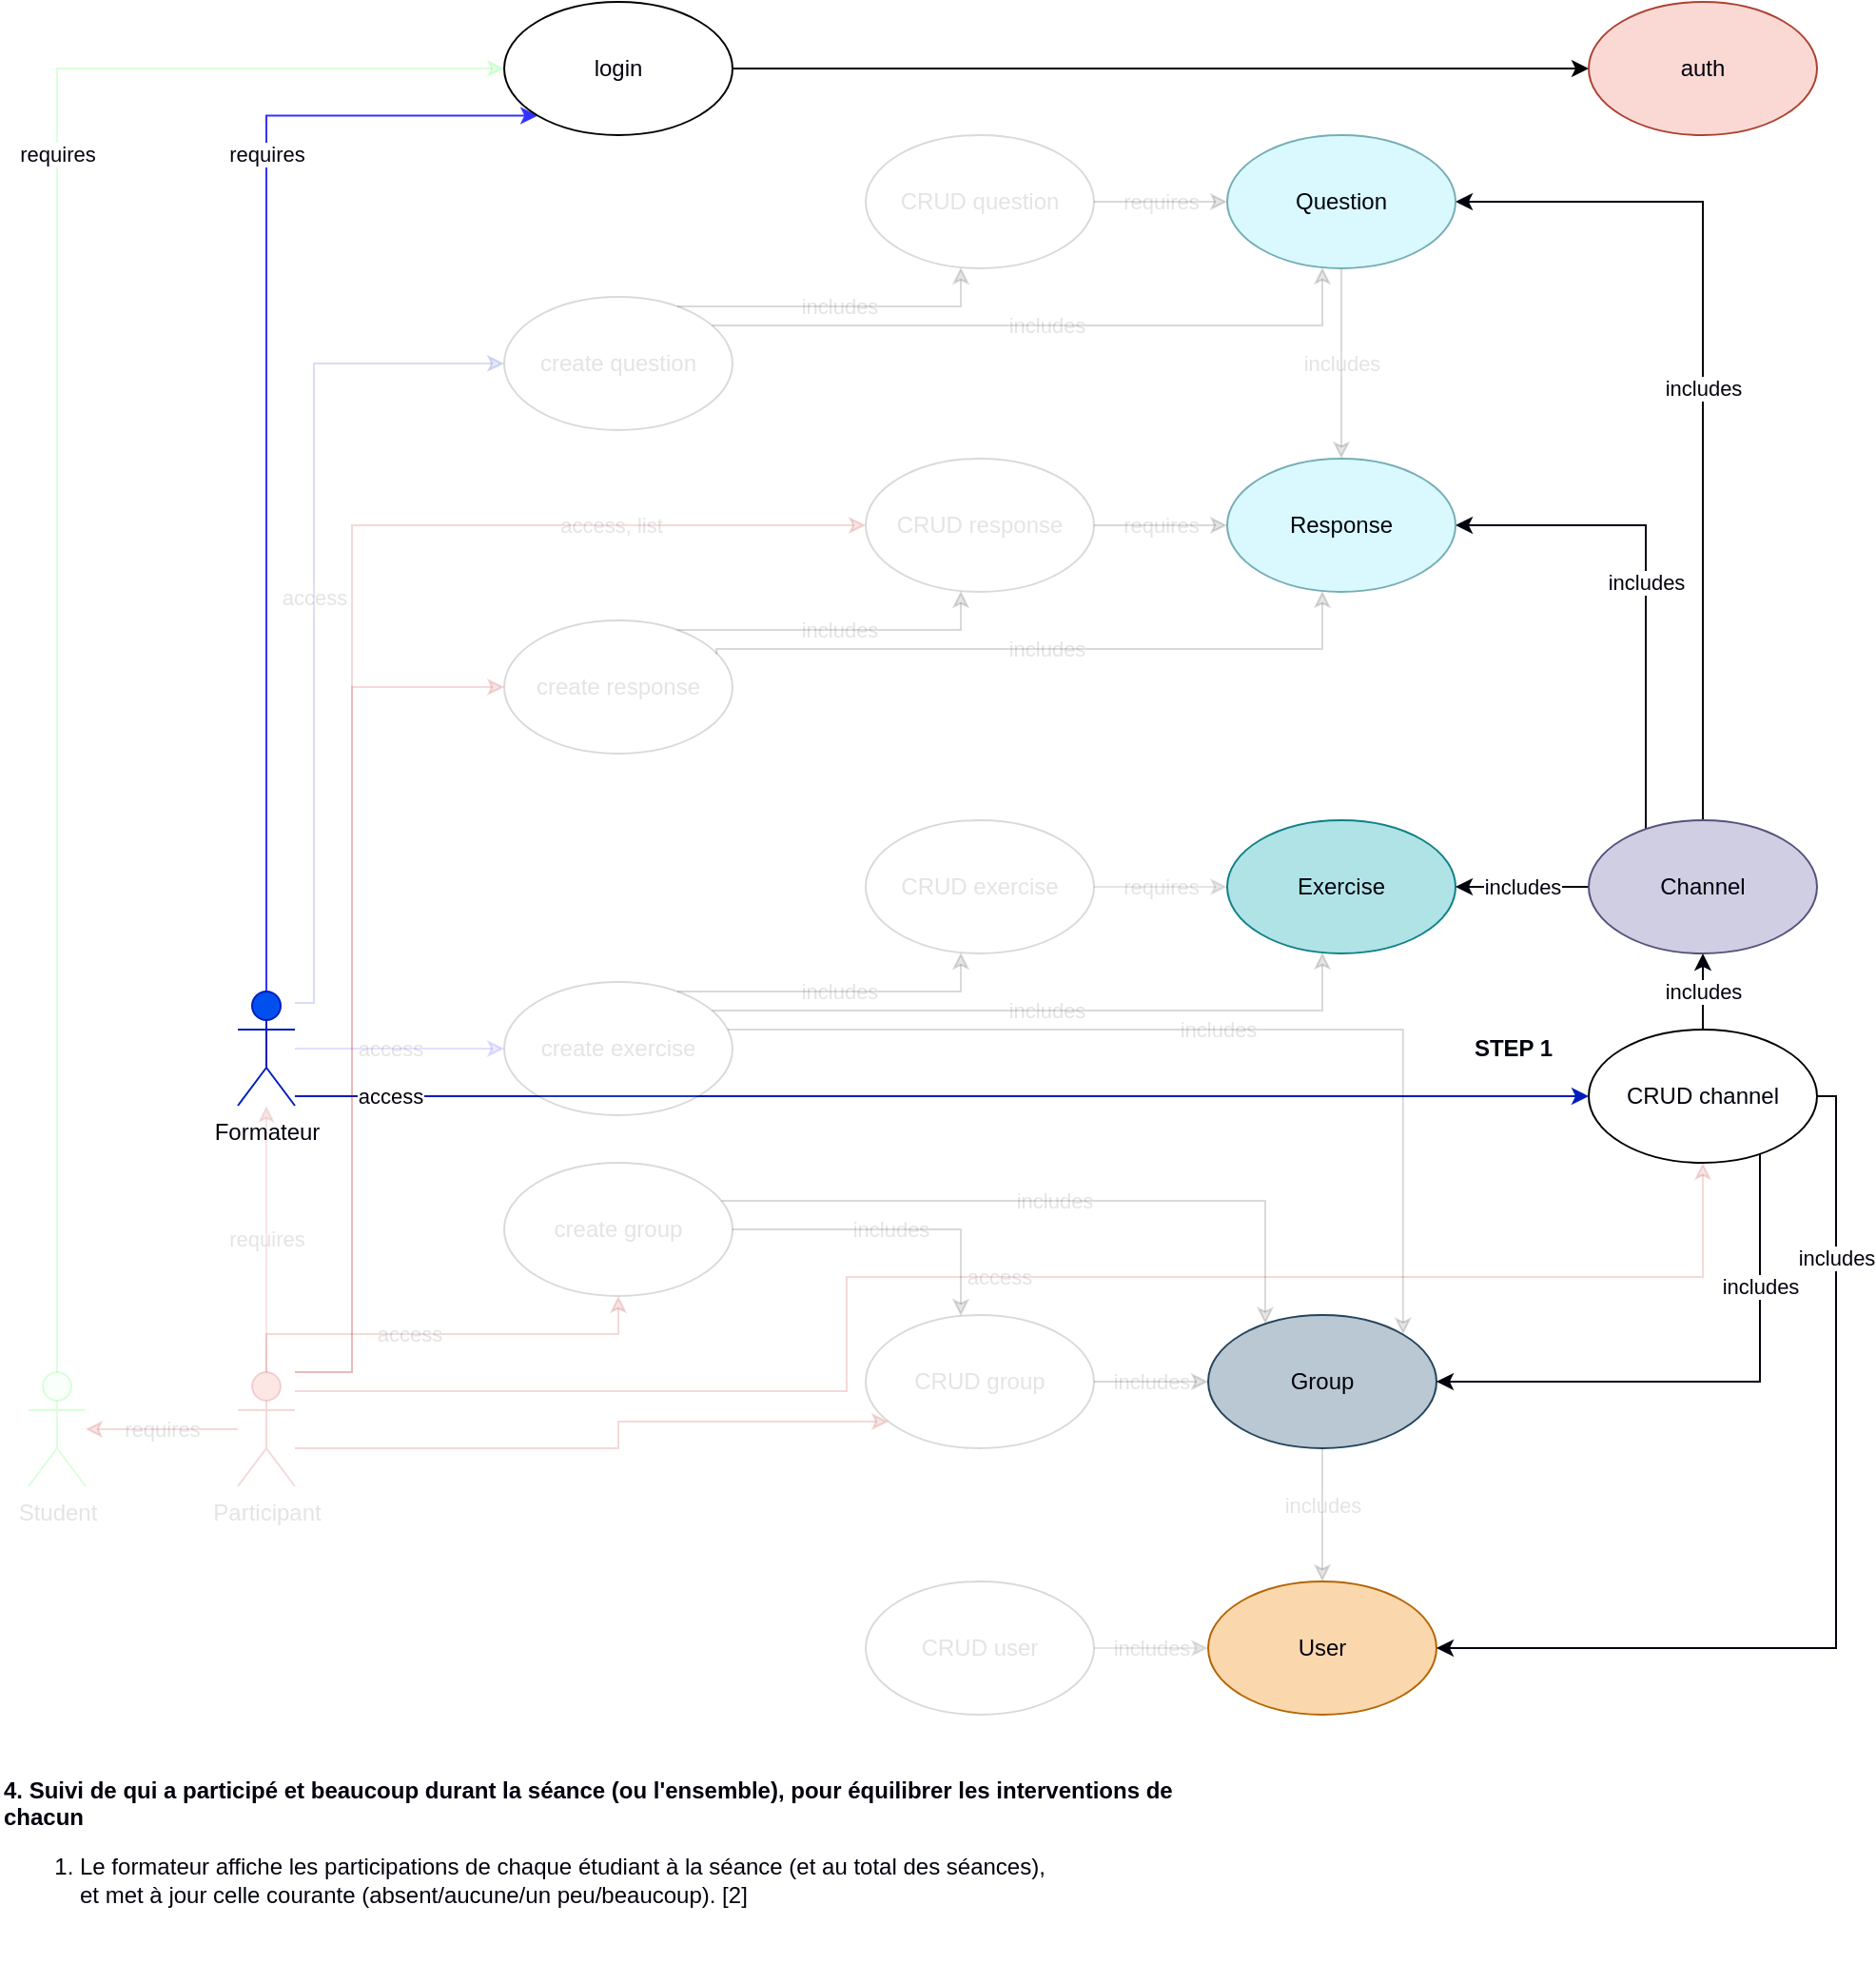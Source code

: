 <mxfile version="14.4.3" type="device"><diagram id="8VB8iuCWq6ncULq7JExO" name="Page-1"><mxGraphModel dx="3184" dy="2364" grid="1" gridSize="10" guides="1" tooltips="1" connect="1" arrows="1" fold="1" page="1" pageScale="1" pageWidth="850" pageHeight="1100" math="0" shadow="0"><root><mxCell id="0"/><mxCell id="1" parent="0"/><mxCell id="kcc16ZzfIbuYTJM_AT6h-113" value="access" style="edgeStyle=orthogonalEdgeStyle;rounded=0;orthogonalLoop=1;jettySize=auto;html=1;strokeColor=#001DBC;fillColor=#0050ef;fontColor=#00020D;" edge="1" parent="1" source="kcc16ZzfIbuYTJM_AT6h-3" target="kcc16ZzfIbuYTJM_AT6h-62"><mxGeometry x="-0.854" relative="1" as="geometry"><Array as="points"><mxPoint x="-100" y="-315"/><mxPoint x="-100" y="-315"/></Array><mxPoint as="offset"/></mxGeometry></mxCell><mxCell id="kcc16ZzfIbuYTJM_AT6h-81" value="create response" style="ellipse;whiteSpace=wrap;html=1;strokeOpacity=15;fillOpacity=10;fontColor=#00020D;textOpacity=10;" vertex="1" parent="1"><mxGeometry x="-160" y="-565" width="120" height="70" as="geometry"/></mxCell><mxCell id="kcc16ZzfIbuYTJM_AT6h-1" value="Exercise" style="ellipse;whiteSpace=wrap;html=1;fillColor=#b0e3e6;strokeColor=#0e8088;fillOpacity=100;strokeOpacity=100;fontColor=#00020D;" vertex="1" parent="1"><mxGeometry x="220" y="-460" width="120" height="70" as="geometry"/></mxCell><mxCell id="kcc16ZzfIbuYTJM_AT6h-30" value="access" style="edgeStyle=orthogonalEdgeStyle;rounded=0;orthogonalLoop=1;jettySize=auto;html=1;fillColor=#dae8fc;strokeColor=#3333FF;fillOpacity=10;strokeOpacity=15;fontColor=#00020D;textOpacity=10;" edge="1" parent="1" source="kcc16ZzfIbuYTJM_AT6h-3" target="kcc16ZzfIbuYTJM_AT6h-4"><mxGeometry x="-0.091" relative="1" as="geometry"><mxPoint as="offset"/></mxGeometry></mxCell><mxCell id="kcc16ZzfIbuYTJM_AT6h-31" style="edgeStyle=orthogonalEdgeStyle;rounded=0;orthogonalLoop=1;jettySize=auto;html=1;fillColor=#dae8fc;strokeColor=#3333FF;entryX=0;entryY=1;entryDx=0;entryDy=0;fontColor=#00020D;" edge="1" parent="1" source="kcc16ZzfIbuYTJM_AT6h-3" target="kcc16ZzfIbuYTJM_AT6h-6"><mxGeometry relative="1" as="geometry"><Array as="points"><mxPoint x="-285" y="-830"/></Array></mxGeometry></mxCell><mxCell id="kcc16ZzfIbuYTJM_AT6h-52" value="requires" style="edgeLabel;html=1;align=center;verticalAlign=middle;resizable=0;points=[];fontColor=#00020D;" vertex="1" connectable="0" parent="kcc16ZzfIbuYTJM_AT6h-31"><mxGeometry x="-0.198" y="-2" relative="1" as="geometry"><mxPoint x="-2" y="-198" as="offset"/></mxGeometry></mxCell><mxCell id="kcc16ZzfIbuYTJM_AT6h-76" value="access" style="edgeStyle=orthogonalEdgeStyle;rounded=0;orthogonalLoop=1;jettySize=auto;html=1;strokeColor=#001DBC;fillColor=#0050ef;strokeOpacity=15;fillOpacity=10;fontColor=#00020D;textOpacity=10;" edge="1" parent="1" source="kcc16ZzfIbuYTJM_AT6h-3" target="kcc16ZzfIbuYTJM_AT6h-74"><mxGeometry relative="1" as="geometry"><Array as="points"><mxPoint x="-260" y="-364"/><mxPoint x="-260" y="-700"/></Array></mxGeometry></mxCell><mxCell id="kcc16ZzfIbuYTJM_AT6h-3" value="Formateur" style="shape=umlActor;verticalLabelPosition=bottom;verticalAlign=top;html=1;outlineConnect=0;align=center;fillColor=#0050ef;strokeColor=#001DBC;fontColor=#00020D;" vertex="1" parent="1"><mxGeometry x="-300" y="-370" width="30" height="60" as="geometry"/></mxCell><mxCell id="kcc16ZzfIbuYTJM_AT6h-36" value="includes" style="edgeStyle=orthogonalEdgeStyle;rounded=0;orthogonalLoop=1;jettySize=auto;html=1;fillOpacity=10;strokeOpacity=15;fontColor=#00020D;textOpacity=10;" edge="1" parent="1" source="kcc16ZzfIbuYTJM_AT6h-4" target="kcc16ZzfIbuYTJM_AT6h-1"><mxGeometry relative="1" as="geometry"><Array as="points"><mxPoint x="270" y="-360"/></Array></mxGeometry></mxCell><mxCell id="kcc16ZzfIbuYTJM_AT6h-38" value="includes" style="edgeStyle=orthogonalEdgeStyle;rounded=0;orthogonalLoop=1;jettySize=auto;html=1;fillOpacity=10;strokeOpacity=15;fontColor=#00020D;textOpacity=10;" edge="1" parent="1" source="kcc16ZzfIbuYTJM_AT6h-4" target="kcc16ZzfIbuYTJM_AT6h-16"><mxGeometry relative="1" as="geometry"><Array as="points"><mxPoint x="80" y="-370"/></Array></mxGeometry></mxCell><mxCell id="kcc16ZzfIbuYTJM_AT6h-39" value="includes" style="edgeStyle=orthogonalEdgeStyle;rounded=0;orthogonalLoop=1;jettySize=auto;html=1;entryX=1;entryY=0;entryDx=0;entryDy=0;fillOpacity=10;strokeOpacity=15;fontColor=#00020D;textOpacity=10;" edge="1" parent="1" source="kcc16ZzfIbuYTJM_AT6h-4" target="kcc16ZzfIbuYTJM_AT6h-8"><mxGeometry relative="1" as="geometry"><Array as="points"><mxPoint x="313" y="-350"/></Array></mxGeometry></mxCell><mxCell id="kcc16ZzfIbuYTJM_AT6h-9" style="edgeStyle=orthogonalEdgeStyle;rounded=0;orthogonalLoop=1;jettySize=auto;html=1;fontColor=#00020D;" edge="1" parent="1" source="kcc16ZzfIbuYTJM_AT6h-6" target="kcc16ZzfIbuYTJM_AT6h-7"><mxGeometry relative="1" as="geometry"/></mxCell><mxCell id="kcc16ZzfIbuYTJM_AT6h-6" value="login" style="ellipse;whiteSpace=wrap;html=1;fontColor=#00020D;" vertex="1" parent="1"><mxGeometry x="-160" y="-890" width="120" height="70" as="geometry"/></mxCell><mxCell id="kcc16ZzfIbuYTJM_AT6h-7" value="&lt;span style=&quot;font-weight: normal&quot;&gt;auth&lt;/span&gt;" style="ellipse;whiteSpace=wrap;html=1;fontStyle=1;fillColor=#fad9d5;strokeColor=#ae4132;fontColor=#00020D;" vertex="1" parent="1"><mxGeometry x="410" y="-890" width="120" height="70" as="geometry"/></mxCell><mxCell id="kcc16ZzfIbuYTJM_AT6h-49" value="includes" style="edgeStyle=orthogonalEdgeStyle;rounded=0;orthogonalLoop=1;jettySize=auto;html=1;strokeColor=#00020D;fillOpacity=10;strokeOpacity=15;fontColor=#00020D;textOpacity=10;" edge="1" parent="1" source="kcc16ZzfIbuYTJM_AT6h-8" target="kcc16ZzfIbuYTJM_AT6h-47"><mxGeometry x="-0.143" relative="1" as="geometry"><mxPoint x="270" y="-90" as="sourcePoint"/><Array as="points"/><mxPoint as="offset"/></mxGeometry></mxCell><mxCell id="kcc16ZzfIbuYTJM_AT6h-8" value="Group" style="ellipse;whiteSpace=wrap;html=1;fillColor=#bac8d3;strokeColor=#23445d;fillOpacity=100;strokeOpacity=100;fontColor=#00020D;" vertex="1" parent="1"><mxGeometry x="210" y="-200" width="120" height="70" as="geometry"/></mxCell><mxCell id="kcc16ZzfIbuYTJM_AT6h-109" value="requires" style="edgeStyle=orthogonalEdgeStyle;rounded=0;orthogonalLoop=1;jettySize=auto;html=1;strokeColor=#00020D;fontColor=#00020D;textOpacity=10;fillOpacity=10;strokeOpacity=10;" edge="1" parent="1" source="kcc16ZzfIbuYTJM_AT6h-16" target="kcc16ZzfIbuYTJM_AT6h-1"><mxGeometry relative="1" as="geometry"/></mxCell><mxCell id="kcc16ZzfIbuYTJM_AT6h-16" value="CRUD exercise" style="ellipse;whiteSpace=wrap;html=1;fillOpacity=10;strokeOpacity=15;textOpacity=10;fontColor=#00020D;" vertex="1" parent="1"><mxGeometry x="30" y="-460" width="120" height="70" as="geometry"/></mxCell><mxCell id="kcc16ZzfIbuYTJM_AT6h-22" style="edgeStyle=orthogonalEdgeStyle;rounded=0;orthogonalLoop=1;jettySize=auto;html=1;entryX=0;entryY=0.5;entryDx=0;entryDy=0;fillColor=#d5e8d4;strokeColor=#03FF13;strokeOpacity=15;fillOpacity=10;fontColor=#00020D;" edge="1" parent="1" source="kcc16ZzfIbuYTJM_AT6h-19" target="kcc16ZzfIbuYTJM_AT6h-6"><mxGeometry relative="1" as="geometry"><Array as="points"><mxPoint x="-395" y="-855"/></Array></mxGeometry></mxCell><mxCell id="kcc16ZzfIbuYTJM_AT6h-50" value="requires" style="edgeLabel;html=1;align=center;verticalAlign=middle;resizable=0;points=[];fontColor=#00020D;" vertex="1" connectable="0" parent="kcc16ZzfIbuYTJM_AT6h-22"><mxGeometry x="-0.153" y="-4" relative="1" as="geometry"><mxPoint x="-4" y="-251" as="offset"/></mxGeometry></mxCell><mxCell id="kcc16ZzfIbuYTJM_AT6h-44" value="&lt;meta charset=&quot;utf-8&quot;&gt;&lt;span style=&quot;font-family: helvetica; font-size: 11px; font-style: normal; font-weight: 400; letter-spacing: normal; text-align: center; text-indent: 0px; text-transform: none; word-spacing: 0px; background-color: rgb(255, 255, 255); display: inline; float: none;&quot;&gt;access&lt;/span&gt;" style="edgeStyle=orthogonalEdgeStyle;rounded=0;orthogonalLoop=1;jettySize=auto;html=1;fillColor=#e51400;strokeColor=#B20000;fillOpacity=10;strokeOpacity=15;fontColor=#00020D;textOpacity=10;" edge="1" parent="1" source="kcc16ZzfIbuYTJM_AT6h-18" target="kcc16ZzfIbuYTJM_AT6h-26"><mxGeometry x="-0.156" relative="1" as="geometry"><Array as="points"><mxPoint x="-285" y="-190"/><mxPoint x="-100" y="-190"/></Array><mxPoint as="offset"/></mxGeometry></mxCell><mxCell id="kcc16ZzfIbuYTJM_AT6h-53" value="requires" style="edgeStyle=orthogonalEdgeStyle;rounded=0;orthogonalLoop=1;jettySize=auto;html=1;strokeColor=#B20000;fillColor=#e51400;fontColor=#00020D;fillOpacity=10;strokeOpacity=10;textOpacity=10;" edge="1" parent="1" source="kcc16ZzfIbuYTJM_AT6h-18" target="kcc16ZzfIbuYTJM_AT6h-3"><mxGeometry relative="1" as="geometry"/></mxCell><mxCell id="kcc16ZzfIbuYTJM_AT6h-54" value="requires" style="edgeStyle=orthogonalEdgeStyle;rounded=0;orthogonalLoop=1;jettySize=auto;html=1;strokeColor=#B20000;fillColor=#e51400;strokeOpacity=15;fillOpacity=10;fontColor=#00020D;textOpacity=10;" edge="1" parent="1" source="kcc16ZzfIbuYTJM_AT6h-18" target="kcc16ZzfIbuYTJM_AT6h-19"><mxGeometry relative="1" as="geometry"/></mxCell><mxCell id="kcc16ZzfIbuYTJM_AT6h-59" style="edgeStyle=orthogonalEdgeStyle;rounded=0;orthogonalLoop=1;jettySize=auto;html=1;strokeColor=#B20000;fillColor=#e51400;fillOpacity=10;strokeOpacity=15;fontColor=#00020D;textOpacity=10;" edge="1" parent="1" source="kcc16ZzfIbuYTJM_AT6h-18" target="kcc16ZzfIbuYTJM_AT6h-33"><mxGeometry relative="1" as="geometry"><mxPoint x="-270.0" y="-129.996" as="sourcePoint"/><mxPoint x="30.0" y="-144.276" as="targetPoint"/><Array as="points"><mxPoint x="-100" y="-130"/><mxPoint x="-100" y="-144"/></Array></mxGeometry></mxCell><mxCell id="kcc16ZzfIbuYTJM_AT6h-66" value="access" style="edgeStyle=orthogonalEdgeStyle;rounded=0;orthogonalLoop=1;jettySize=auto;html=1;strokeColor=#B20000;fillColor=#e51400;fillOpacity=10;strokeOpacity=15;fontColor=#00020D;textOpacity=10;" edge="1" parent="1" source="kcc16ZzfIbuYTJM_AT6h-18" target="kcc16ZzfIbuYTJM_AT6h-62"><mxGeometry relative="1" as="geometry"><Array as="points"><mxPoint x="20" y="-160"/><mxPoint x="20" y="-220"/><mxPoint x="470" y="-220"/></Array></mxGeometry></mxCell><mxCell id="kcc16ZzfIbuYTJM_AT6h-85" style="edgeStyle=orthogonalEdgeStyle;rounded=0;orthogonalLoop=1;jettySize=auto;html=1;strokeColor=#B20000;fillColor=#e51400;fillOpacity=10;strokeOpacity=15;fontColor=#00020D;textOpacity=10;" edge="1" parent="1" source="kcc16ZzfIbuYTJM_AT6h-18" target="kcc16ZzfIbuYTJM_AT6h-81"><mxGeometry relative="1" as="geometry"><Array as="points"><mxPoint x="-240" y="-170"/><mxPoint x="-240" y="-530"/></Array></mxGeometry></mxCell><mxCell id="kcc16ZzfIbuYTJM_AT6h-87" value="access, list" style="edgeStyle=orthogonalEdgeStyle;rounded=0;orthogonalLoop=1;jettySize=auto;html=1;strokeColor=#B20000;fillColor=#e51400;strokeOpacity=15;fillOpacity=10;fontColor=#00020D;textOpacity=10;" edge="1" parent="1" source="kcc16ZzfIbuYTJM_AT6h-18" target="kcc16ZzfIbuYTJM_AT6h-82"><mxGeometry x="0.639" relative="1" as="geometry"><Array as="points"><mxPoint x="-240" y="-170"/><mxPoint x="-240" y="-615"/></Array><mxPoint as="offset"/></mxGeometry></mxCell><mxCell id="kcc16ZzfIbuYTJM_AT6h-18" value="Participant" style="shape=umlActor;verticalLabelPosition=bottom;verticalAlign=top;html=1;outlineConnect=0;align=center;fillColor=#e51400;strokeColor=#B20000;strokeOpacity=15;fillOpacity=10;fontColor=#00020D;textOpacity=10;" vertex="1" parent="1"><mxGeometry x="-300" y="-170" width="30" height="60" as="geometry"/></mxCell><mxCell id="kcc16ZzfIbuYTJM_AT6h-19" value="Student" style="shape=umlActor;verticalLabelPosition=bottom;verticalAlign=top;html=1;outlineConnect=0;align=center;strokeColor=#03FF13;fillColor=#C2FFD0;strokeOpacity=15;fillOpacity=10;fontColor=#00020D;textOpacity=10;" vertex="1" parent="1"><mxGeometry x="-410" y="-170" width="30" height="60" as="geometry"/></mxCell><mxCell id="kcc16ZzfIbuYTJM_AT6h-34" value="includes" style="edgeStyle=orthogonalEdgeStyle;rounded=0;orthogonalLoop=1;jettySize=auto;html=1;fillOpacity=10;strokeOpacity=15;fontColor=#00020D;textOpacity=10;" edge="1" parent="1" source="kcc16ZzfIbuYTJM_AT6h-26" target="kcc16ZzfIbuYTJM_AT6h-8"><mxGeometry relative="1" as="geometry"><Array as="points"><mxPoint x="240" y="-260"/></Array></mxGeometry></mxCell><mxCell id="kcc16ZzfIbuYTJM_AT6h-35" value="includes" style="edgeStyle=orthogonalEdgeStyle;rounded=0;orthogonalLoop=1;jettySize=auto;html=1;fillOpacity=10;strokeOpacity=15;fontColor=#00020D;textOpacity=10;" edge="1" parent="1" source="kcc16ZzfIbuYTJM_AT6h-26" target="kcc16ZzfIbuYTJM_AT6h-33"><mxGeometry relative="1" as="geometry"><Array as="points"><mxPoint x="80" y="-245"/></Array></mxGeometry></mxCell><mxCell id="kcc16ZzfIbuYTJM_AT6h-26" value="create group" style="ellipse;whiteSpace=wrap;html=1;fillOpacity=10;strokeOpacity=15;fontColor=#00020D;textOpacity=10;" vertex="1" parent="1"><mxGeometry x="-160" y="-280" width="120" height="70" as="geometry"/></mxCell><mxCell id="kcc16ZzfIbuYTJM_AT6h-61" value="includes" style="edgeStyle=orthogonalEdgeStyle;rounded=0;orthogonalLoop=1;jettySize=auto;html=1;strokeColor=#00020D;fillOpacity=10;strokeOpacity=15;fontColor=#00020D;textOpacity=10;" edge="1" parent="1" source="kcc16ZzfIbuYTJM_AT6h-33" target="kcc16ZzfIbuYTJM_AT6h-8"><mxGeometry relative="1" as="geometry"/></mxCell><mxCell id="kcc16ZzfIbuYTJM_AT6h-33" value="CRUD group" style="ellipse;whiteSpace=wrap;html=1;fillOpacity=10;strokeOpacity=15;fontColor=#00020D;textOpacity=10;" vertex="1" parent="1"><mxGeometry x="30" y="-200" width="120" height="70" as="geometry"/></mxCell><mxCell id="kcc16ZzfIbuYTJM_AT6h-114" value="includes" style="edgeStyle=orthogonalEdgeStyle;rounded=0;orthogonalLoop=1;jettySize=auto;html=1;strokeColor=#00020D;fontColor=#00020D;textOpacity=10;fillOpacity=10;strokeOpacity=10;" edge="1" parent="1" source="kcc16ZzfIbuYTJM_AT6h-46" target="kcc16ZzfIbuYTJM_AT6h-47"><mxGeometry relative="1" as="geometry"/></mxCell><mxCell id="kcc16ZzfIbuYTJM_AT6h-46" value="CRUD user" style="ellipse;whiteSpace=wrap;html=1;fillOpacity=10;strokeOpacity=15;fontColor=#00020D;textOpacity=10;" vertex="1" parent="1"><mxGeometry x="30" y="-60" width="120" height="70" as="geometry"/></mxCell><mxCell id="kcc16ZzfIbuYTJM_AT6h-47" value="User" style="ellipse;whiteSpace=wrap;html=1;fillColor=#fad7ac;strokeColor=#b46504;fillOpacity=100;strokeOpacity=100;fontColor=#00020D;" vertex="1" parent="1"><mxGeometry x="210" y="-60" width="120" height="70" as="geometry"/></mxCell><mxCell id="kcc16ZzfIbuYTJM_AT6h-56" value="&lt;b&gt;STEP 1&lt;/b&gt;" style="text;html=1;align=center;verticalAlign=middle;resizable=0;points=[];autosize=1;fontColor=#00020D;" vertex="1" parent="1"><mxGeometry x="340" y="-350" width="60" height="20" as="geometry"/></mxCell><mxCell id="kcc16ZzfIbuYTJM_AT6h-68" value="includes" style="edgeStyle=orthogonalEdgeStyle;rounded=0;orthogonalLoop=1;jettySize=auto;html=1;strokeColor=#00020D;fillOpacity=100;strokeOpacity=100;fontColor=#00020D;" edge="1" parent="1" source="kcc16ZzfIbuYTJM_AT6h-62" target="kcc16ZzfIbuYTJM_AT6h-63"><mxGeometry relative="1" as="geometry"/></mxCell><mxCell id="kcc16ZzfIbuYTJM_AT6h-110" value="includes" style="edgeStyle=orthogonalEdgeStyle;rounded=0;orthogonalLoop=1;jettySize=auto;html=1;strokeColor=#00020D;fontColor=#00020D;" edge="1" parent="1" source="kcc16ZzfIbuYTJM_AT6h-62" target="kcc16ZzfIbuYTJM_AT6h-8"><mxGeometry x="-0.515" relative="1" as="geometry"><Array as="points"><mxPoint x="500" y="-315"/><mxPoint x="500" y="-165"/></Array><mxPoint as="offset"/></mxGeometry></mxCell><mxCell id="kcc16ZzfIbuYTJM_AT6h-111" value="includes" style="edgeStyle=orthogonalEdgeStyle;rounded=0;orthogonalLoop=1;jettySize=auto;html=1;strokeColor=#00020D;fontColor=#00020D;" edge="1" parent="1" source="kcc16ZzfIbuYTJM_AT6h-62" target="kcc16ZzfIbuYTJM_AT6h-47"><mxGeometry x="-0.627" relative="1" as="geometry"><Array as="points"><mxPoint x="540" y="-315"/><mxPoint x="540" y="-25"/></Array><mxPoint as="offset"/></mxGeometry></mxCell><mxCell id="kcc16ZzfIbuYTJM_AT6h-62" value="CRUD channel" style="ellipse;whiteSpace=wrap;html=1;fontColor=#00020D;" vertex="1" parent="1"><mxGeometry x="410" y="-350" width="120" height="70" as="geometry"/></mxCell><mxCell id="kcc16ZzfIbuYTJM_AT6h-90" value="includes" style="edgeStyle=orthogonalEdgeStyle;rounded=0;orthogonalLoop=1;jettySize=auto;html=1;strokeColor=#00020D;fillOpacity=100;strokeOpacity=100;fontColor=#00020D;" edge="1" parent="1" source="kcc16ZzfIbuYTJM_AT6h-63" target="kcc16ZzfIbuYTJM_AT6h-1"><mxGeometry relative="1" as="geometry"/></mxCell><mxCell id="kcc16ZzfIbuYTJM_AT6h-91" value="includes" style="edgeStyle=orthogonalEdgeStyle;rounded=0;orthogonalLoop=1;jettySize=auto;html=1;strokeColor=#00020D;fontColor=#00020D;" edge="1" parent="1" source="kcc16ZzfIbuYTJM_AT6h-63" target="kcc16ZzfIbuYTJM_AT6h-83"><mxGeometry relative="1" as="geometry"><Array as="points"><mxPoint x="440" y="-615"/></Array></mxGeometry></mxCell><mxCell id="kcc16ZzfIbuYTJM_AT6h-92" value="includes" style="edgeStyle=orthogonalEdgeStyle;rounded=0;orthogonalLoop=1;jettySize=auto;html=1;strokeColor=#00020D;fontColor=#00020D;" edge="1" parent="1" source="kcc16ZzfIbuYTJM_AT6h-63" target="kcc16ZzfIbuYTJM_AT6h-77"><mxGeometry relative="1" as="geometry"><Array as="points"><mxPoint x="470" y="-785"/></Array></mxGeometry></mxCell><mxCell id="kcc16ZzfIbuYTJM_AT6h-63" value="Channel" style="ellipse;whiteSpace=wrap;html=1;fillColor=#d0cee2;strokeColor=#56517e;fillOpacity=100;strokeOpacity=100;fontColor=#00020D;" vertex="1" parent="1"><mxGeometry x="410" y="-460" width="120" height="70" as="geometry"/></mxCell><mxCell id="kcc16ZzfIbuYTJM_AT6h-69" value="&lt;div&gt;&lt;div&gt;&lt;b&gt;4. Suivi de qui a participé et beaucoup durant la séance (ou l'ensemble), pour équilibrer les interventions de&lt;/b&gt;&lt;/div&gt;&lt;div&gt;&lt;b&gt;chacun&lt;/b&gt;&lt;/div&gt;&lt;div&gt;&lt;ol&gt;&lt;li&gt;Le formateur affiche les participations de chaque étudiant à la séance (et au total des séances), &lt;br&gt;et met à jour celle courante (absent/aucune/un peu/beaucoup). [2]&lt;/li&gt;&lt;/ol&gt;&lt;/div&gt;&lt;/div&gt;&lt;div&gt;&lt;br&gt;&lt;/div&gt;" style="text;html=1;align=left;verticalAlign=middle;resizable=0;points=[];autosize=1;fontColor=#00020D;" vertex="1" parent="1"><mxGeometry x="-425" y="40" width="630" height="100" as="geometry"/></mxCell><mxCell id="kcc16ZzfIbuYTJM_AT6h-71" value="includes" style="edgeStyle=orthogonalEdgeStyle;rounded=0;orthogonalLoop=1;jettySize=auto;html=1;strokeOpacity=15;fillOpacity=10;fontColor=#00020D;textOpacity=10;" edge="1" parent="1" source="kcc16ZzfIbuYTJM_AT6h-74" target="kcc16ZzfIbuYTJM_AT6h-77"><mxGeometry relative="1" as="geometry"><Array as="points"><mxPoint x="270" y="-720"/></Array></mxGeometry></mxCell><mxCell id="kcc16ZzfIbuYTJM_AT6h-72" value="includes" style="edgeStyle=orthogonalEdgeStyle;rounded=0;orthogonalLoop=1;jettySize=auto;html=1;fillOpacity=10;strokeOpacity=15;fontColor=#00020D;textOpacity=10;" edge="1" parent="1" source="kcc16ZzfIbuYTJM_AT6h-74" target="kcc16ZzfIbuYTJM_AT6h-75"><mxGeometry relative="1" as="geometry"><Array as="points"><mxPoint x="80" y="-730"/></Array></mxGeometry></mxCell><mxCell id="kcc16ZzfIbuYTJM_AT6h-74" value="create question" style="ellipse;whiteSpace=wrap;html=1;strokeOpacity=15;fillOpacity=10;fontColor=#00020D;textOpacity=10;" vertex="1" parent="1"><mxGeometry x="-160" y="-735" width="120" height="70" as="geometry"/></mxCell><mxCell id="kcc16ZzfIbuYTJM_AT6h-107" value="requires" style="edgeStyle=orthogonalEdgeStyle;rounded=0;orthogonalLoop=1;jettySize=auto;html=1;strokeColor=#00020D;strokeOpacity=15;fillOpacity=10;fontColor=#00020D;textOpacity=10;" edge="1" parent="1" source="kcc16ZzfIbuYTJM_AT6h-75" target="kcc16ZzfIbuYTJM_AT6h-77"><mxGeometry relative="1" as="geometry"/></mxCell><mxCell id="kcc16ZzfIbuYTJM_AT6h-75" value="CRUD question" style="ellipse;whiteSpace=wrap;html=1;strokeOpacity=15;fillOpacity=10;fontColor=#00020D;textOpacity=10;" vertex="1" parent="1"><mxGeometry x="30" y="-820" width="120" height="70" as="geometry"/></mxCell><mxCell id="kcc16ZzfIbuYTJM_AT6h-84" value="includes" style="edgeStyle=orthogonalEdgeStyle;rounded=0;orthogonalLoop=1;jettySize=auto;html=1;strokeColor=#00020D;fillOpacity=10;strokeOpacity=15;fontColor=#00020D;textOpacity=10;" edge="1" parent="1" source="kcc16ZzfIbuYTJM_AT6h-77" target="kcc16ZzfIbuYTJM_AT6h-83"><mxGeometry relative="1" as="geometry"><mxPoint as="offset"/></mxGeometry></mxCell><mxCell id="kcc16ZzfIbuYTJM_AT6h-77" value="Question" style="ellipse;whiteSpace=wrap;html=1;fillColor=#D9F9FF;strokeColor=#76ADB5;fontColor=#00020D;" vertex="1" parent="1"><mxGeometry x="220" y="-820" width="120" height="70" as="geometry"/></mxCell><mxCell id="kcc16ZzfIbuYTJM_AT6h-79" value="includes" style="edgeStyle=orthogonalEdgeStyle;rounded=0;orthogonalLoop=1;jettySize=auto;html=1;exitX=0.93;exitY=0.254;exitDx=0;exitDy=0;exitPerimeter=0;strokeOpacity=15;fillOpacity=10;fontColor=#00020D;textOpacity=10;" edge="1" parent="1" source="kcc16ZzfIbuYTJM_AT6h-81" target="kcc16ZzfIbuYTJM_AT6h-83"><mxGeometry relative="1" as="geometry"><Array as="points"><mxPoint x="-48" y="-550"/><mxPoint x="270" y="-550"/></Array></mxGeometry></mxCell><mxCell id="kcc16ZzfIbuYTJM_AT6h-80" value="includes" style="edgeStyle=orthogonalEdgeStyle;rounded=0;orthogonalLoop=1;jettySize=auto;html=1;fillOpacity=10;strokeOpacity=15;fontColor=#00020D;textOpacity=10;" edge="1" parent="1" source="kcc16ZzfIbuYTJM_AT6h-81" target="kcc16ZzfIbuYTJM_AT6h-82"><mxGeometry relative="1" as="geometry"><Array as="points"><mxPoint x="80" y="-560"/></Array></mxGeometry></mxCell><mxCell id="kcc16ZzfIbuYTJM_AT6h-108" value="requires" style="edgeStyle=orthogonalEdgeStyle;rounded=0;orthogonalLoop=1;jettySize=auto;html=1;strokeColor=#00020D;strokeOpacity=15;fillOpacity=10;fontColor=#00020D;textOpacity=10;" edge="1" parent="1" source="kcc16ZzfIbuYTJM_AT6h-82" target="kcc16ZzfIbuYTJM_AT6h-83"><mxGeometry relative="1" as="geometry"/></mxCell><mxCell id="kcc16ZzfIbuYTJM_AT6h-82" value="CRUD response" style="ellipse;whiteSpace=wrap;html=1;strokeOpacity=15;fillOpacity=10;fontColor=#00020D;textOpacity=10;" vertex="1" parent="1"><mxGeometry x="30" y="-650" width="120" height="70" as="geometry"/></mxCell><mxCell id="kcc16ZzfIbuYTJM_AT6h-83" value="Response" style="ellipse;whiteSpace=wrap;html=1;fillColor=#D9F9FF;strokeColor=#76ADB5;fontColor=#00020D;" vertex="1" parent="1"><mxGeometry x="220" y="-650" width="120" height="70" as="geometry"/></mxCell><mxCell id="kcc16ZzfIbuYTJM_AT6h-4" value="create exercise" style="ellipse;whiteSpace=wrap;html=1;fillOpacity=10;strokeOpacity=15;fontColor=#00020D;textOpacity=10;" vertex="1" parent="1"><mxGeometry x="-160" y="-375" width="120" height="70" as="geometry"/></mxCell></root></mxGraphModel></diagram></mxfile>